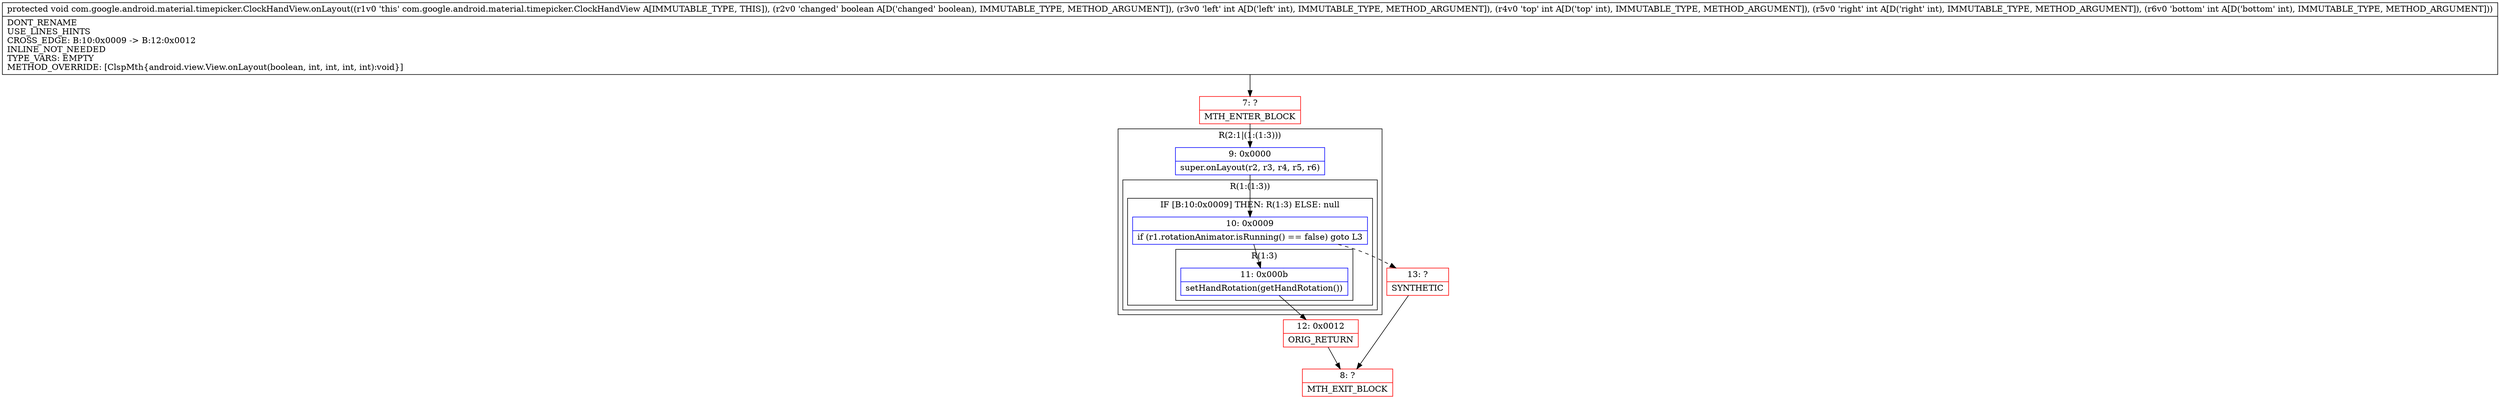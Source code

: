 digraph "CFG forcom.google.android.material.timepicker.ClockHandView.onLayout(ZIIII)V" {
subgraph cluster_Region_1969815772 {
label = "R(2:1|(1:(1:3)))";
node [shape=record,color=blue];
Node_9 [shape=record,label="{9\:\ 0x0000|super.onLayout(r2, r3, r4, r5, r6)\l}"];
subgraph cluster_Region_1279975455 {
label = "R(1:(1:3))";
node [shape=record,color=blue];
subgraph cluster_IfRegion_1721534309 {
label = "IF [B:10:0x0009] THEN: R(1:3) ELSE: null";
node [shape=record,color=blue];
Node_10 [shape=record,label="{10\:\ 0x0009|if (r1.rotationAnimator.isRunning() == false) goto L3\l}"];
subgraph cluster_Region_1117746458 {
label = "R(1:3)";
node [shape=record,color=blue];
Node_11 [shape=record,label="{11\:\ 0x000b|setHandRotation(getHandRotation())\l}"];
}
}
}
}
Node_7 [shape=record,color=red,label="{7\:\ ?|MTH_ENTER_BLOCK\l}"];
Node_12 [shape=record,color=red,label="{12\:\ 0x0012|ORIG_RETURN\l}"];
Node_8 [shape=record,color=red,label="{8\:\ ?|MTH_EXIT_BLOCK\l}"];
Node_13 [shape=record,color=red,label="{13\:\ ?|SYNTHETIC\l}"];
MethodNode[shape=record,label="{protected void com.google.android.material.timepicker.ClockHandView.onLayout((r1v0 'this' com.google.android.material.timepicker.ClockHandView A[IMMUTABLE_TYPE, THIS]), (r2v0 'changed' boolean A[D('changed' boolean), IMMUTABLE_TYPE, METHOD_ARGUMENT]), (r3v0 'left' int A[D('left' int), IMMUTABLE_TYPE, METHOD_ARGUMENT]), (r4v0 'top' int A[D('top' int), IMMUTABLE_TYPE, METHOD_ARGUMENT]), (r5v0 'right' int A[D('right' int), IMMUTABLE_TYPE, METHOD_ARGUMENT]), (r6v0 'bottom' int A[D('bottom' int), IMMUTABLE_TYPE, METHOD_ARGUMENT]))  | DONT_RENAME\lUSE_LINES_HINTS\lCROSS_EDGE: B:10:0x0009 \-\> B:12:0x0012\lINLINE_NOT_NEEDED\lTYPE_VARS: EMPTY\lMETHOD_OVERRIDE: [ClspMth\{android.view.View.onLayout(boolean, int, int, int, int):void\}]\l}"];
MethodNode -> Node_7;Node_9 -> Node_10;
Node_10 -> Node_11;
Node_10 -> Node_13[style=dashed];
Node_11 -> Node_12;
Node_7 -> Node_9;
Node_12 -> Node_8;
Node_13 -> Node_8;
}

